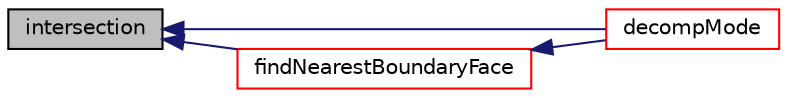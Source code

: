 digraph "intersection"
{
  bgcolor="transparent";
  edge [fontname="Helvetica",fontsize="10",labelfontname="Helvetica",labelfontsize="10"];
  node [fontname="Helvetica",fontsize="10",shape=record];
  rankdir="LR";
  Node1 [label="intersection",height=0.2,width=0.4,color="black", fillcolor="grey75", style="filled", fontcolor="black"];
  Node1 -> Node2 [dir="back",color="midnightblue",fontsize="10",style="solid",fontname="Helvetica"];
  Node2 [label="decompMode",height=0.2,width=0.4,color="red",URL="$a01505.html#a63aa0b93741511f46add7b1381bf7def"];
  Node1 -> Node3 [dir="back",color="midnightblue",fontsize="10",style="solid",fontname="Helvetica"];
  Node3 [label="findNearestBoundaryFace",height=0.2,width=0.4,color="red",URL="$a01505.html#ad28edd754a2ff6caec90415660e87114",tooltip="Find nearest boundary face. "];
  Node3 -> Node2 [dir="back",color="midnightblue",fontsize="10",style="solid",fontname="Helvetica"];
}
